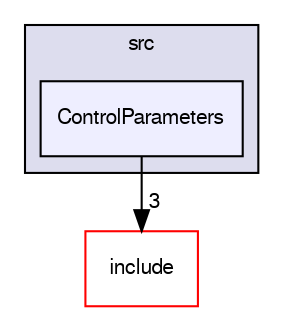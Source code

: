 digraph "ControlParameters" {
  compound=true
  node [ fontsize="10", fontname="FreeSans"];
  edge [ labelfontsize="10", labelfontname="FreeSans"];
  subgraph clusterdir_054bbb67b14bc4d9ad4b8f9fd2c17d22 {
    graph [ bgcolor="#ddddee", pencolor="black", label="src" fontname="FreeSans", fontsize="10", URL="dir_054bbb67b14bc4d9ad4b8f9fd2c17d22.html"]
  dir_a4891ef55fefe621583440fd2333dd1f [shape=box, label="ControlParameters", style="filled", fillcolor="#eeeeff", pencolor="black", URL="dir_a4891ef55fefe621583440fd2333dd1f.html"];
  }
  dir_275ce76ae8a9e2090fbb7142d3994a0e [shape=box label="include" fillcolor="white" style="filled" color="red" URL="dir_275ce76ae8a9e2090fbb7142d3994a0e.html"];
  dir_a4891ef55fefe621583440fd2333dd1f->dir_275ce76ae8a9e2090fbb7142d3994a0e [headlabel="3", labeldistance=1.5 headhref="dir_000016_000005.html"];
}

